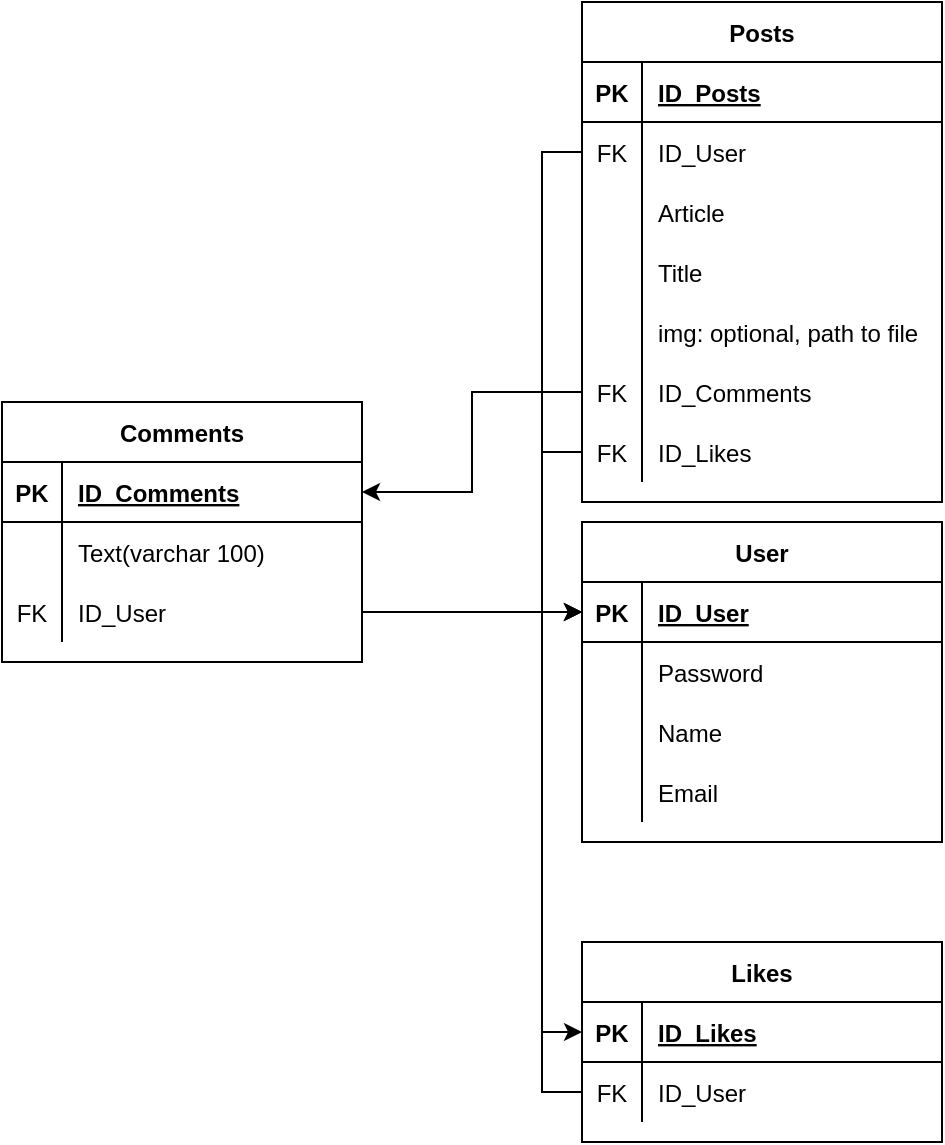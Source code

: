 <mxfile version="20.3.2" type="github">
  <diagram id="tD2LCkTPCrCNQGKACbzZ" name="Страница 1">
    <mxGraphModel dx="1176" dy="1757" grid="1" gridSize="10" guides="1" tooltips="1" connect="1" arrows="1" fold="1" page="1" pageScale="1" pageWidth="827" pageHeight="1169" math="0" shadow="0">
      <root>
        <mxCell id="0" />
        <mxCell id="1" parent="0" />
        <mxCell id="R1p3RvpWtZv-vRMN0PJt-9" value="User" style="shape=table;startSize=30;container=1;collapsible=1;childLayout=tableLayout;fixedRows=1;rowLines=0;fontStyle=1;align=center;resizeLast=1;" parent="1" vertex="1">
          <mxGeometry x="370" y="210" width="180" height="160" as="geometry" />
        </mxCell>
        <mxCell id="R1p3RvpWtZv-vRMN0PJt-10" value="" style="shape=tableRow;horizontal=0;startSize=0;swimlaneHead=0;swimlaneBody=0;fillColor=none;collapsible=0;dropTarget=0;points=[[0,0.5],[1,0.5]];portConstraint=eastwest;top=0;left=0;right=0;bottom=1;" parent="R1p3RvpWtZv-vRMN0PJt-9" vertex="1">
          <mxGeometry y="30" width="180" height="30" as="geometry" />
        </mxCell>
        <mxCell id="R1p3RvpWtZv-vRMN0PJt-11" value="PK" style="shape=partialRectangle;connectable=0;fillColor=none;top=0;left=0;bottom=0;right=0;fontStyle=1;overflow=hidden;" parent="R1p3RvpWtZv-vRMN0PJt-10" vertex="1">
          <mxGeometry width="30" height="30" as="geometry">
            <mxRectangle width="30" height="30" as="alternateBounds" />
          </mxGeometry>
        </mxCell>
        <mxCell id="R1p3RvpWtZv-vRMN0PJt-12" value="ID_User" style="shape=partialRectangle;connectable=0;fillColor=none;top=0;left=0;bottom=0;right=0;align=left;spacingLeft=6;fontStyle=5;overflow=hidden;" parent="R1p3RvpWtZv-vRMN0PJt-10" vertex="1">
          <mxGeometry x="30" width="150" height="30" as="geometry">
            <mxRectangle width="150" height="30" as="alternateBounds" />
          </mxGeometry>
        </mxCell>
        <mxCell id="R1p3RvpWtZv-vRMN0PJt-61" value="" style="shape=tableRow;horizontal=0;startSize=0;swimlaneHead=0;swimlaneBody=0;fillColor=none;collapsible=0;dropTarget=0;points=[[0,0.5],[1,0.5]];portConstraint=eastwest;top=0;left=0;right=0;bottom=0;" parent="R1p3RvpWtZv-vRMN0PJt-9" vertex="1">
          <mxGeometry y="60" width="180" height="30" as="geometry" />
        </mxCell>
        <mxCell id="R1p3RvpWtZv-vRMN0PJt-62" value="" style="shape=partialRectangle;connectable=0;fillColor=none;top=0;left=0;bottom=0;right=0;editable=1;overflow=hidden;" parent="R1p3RvpWtZv-vRMN0PJt-61" vertex="1">
          <mxGeometry width="30" height="30" as="geometry">
            <mxRectangle width="30" height="30" as="alternateBounds" />
          </mxGeometry>
        </mxCell>
        <mxCell id="R1p3RvpWtZv-vRMN0PJt-63" value="Password" style="shape=partialRectangle;connectable=0;fillColor=none;top=0;left=0;bottom=0;right=0;align=left;spacingLeft=6;overflow=hidden;" parent="R1p3RvpWtZv-vRMN0PJt-61" vertex="1">
          <mxGeometry x="30" width="150" height="30" as="geometry">
            <mxRectangle width="150" height="30" as="alternateBounds" />
          </mxGeometry>
        </mxCell>
        <mxCell id="R1p3RvpWtZv-vRMN0PJt-67" value="" style="shape=tableRow;horizontal=0;startSize=0;swimlaneHead=0;swimlaneBody=0;fillColor=none;collapsible=0;dropTarget=0;points=[[0,0.5],[1,0.5]];portConstraint=eastwest;top=0;left=0;right=0;bottom=0;" parent="R1p3RvpWtZv-vRMN0PJt-9" vertex="1">
          <mxGeometry y="90" width="180" height="30" as="geometry" />
        </mxCell>
        <mxCell id="R1p3RvpWtZv-vRMN0PJt-68" value="" style="shape=partialRectangle;connectable=0;fillColor=none;top=0;left=0;bottom=0;right=0;editable=1;overflow=hidden;" parent="R1p3RvpWtZv-vRMN0PJt-67" vertex="1">
          <mxGeometry width="30" height="30" as="geometry">
            <mxRectangle width="30" height="30" as="alternateBounds" />
          </mxGeometry>
        </mxCell>
        <mxCell id="R1p3RvpWtZv-vRMN0PJt-69" value="Name" style="shape=partialRectangle;connectable=0;fillColor=none;top=0;left=0;bottom=0;right=0;align=left;spacingLeft=6;overflow=hidden;" parent="R1p3RvpWtZv-vRMN0PJt-67" vertex="1">
          <mxGeometry x="30" width="150" height="30" as="geometry">
            <mxRectangle width="150" height="30" as="alternateBounds" />
          </mxGeometry>
        </mxCell>
        <mxCell id="R1p3RvpWtZv-vRMN0PJt-73" value="" style="shape=tableRow;horizontal=0;startSize=0;swimlaneHead=0;swimlaneBody=0;fillColor=none;collapsible=0;dropTarget=0;points=[[0,0.5],[1,0.5]];portConstraint=eastwest;top=0;left=0;right=0;bottom=0;" parent="R1p3RvpWtZv-vRMN0PJt-9" vertex="1">
          <mxGeometry y="120" width="180" height="30" as="geometry" />
        </mxCell>
        <mxCell id="R1p3RvpWtZv-vRMN0PJt-74" value="" style="shape=partialRectangle;connectable=0;fillColor=none;top=0;left=0;bottom=0;right=0;editable=1;overflow=hidden;" parent="R1p3RvpWtZv-vRMN0PJt-73" vertex="1">
          <mxGeometry width="30" height="30" as="geometry">
            <mxRectangle width="30" height="30" as="alternateBounds" />
          </mxGeometry>
        </mxCell>
        <mxCell id="R1p3RvpWtZv-vRMN0PJt-75" value="Email" style="shape=partialRectangle;connectable=0;fillColor=none;top=0;left=0;bottom=0;right=0;align=left;spacingLeft=6;overflow=hidden;" parent="R1p3RvpWtZv-vRMN0PJt-73" vertex="1">
          <mxGeometry x="30" width="150" height="30" as="geometry">
            <mxRectangle width="150" height="30" as="alternateBounds" />
          </mxGeometry>
        </mxCell>
        <mxCell id="R1p3RvpWtZv-vRMN0PJt-22" value="Likes" style="shape=table;startSize=30;container=1;collapsible=1;childLayout=tableLayout;fixedRows=1;rowLines=0;fontStyle=1;align=center;resizeLast=1;" parent="1" vertex="1">
          <mxGeometry x="370" y="420" width="180" height="100" as="geometry" />
        </mxCell>
        <mxCell id="R1p3RvpWtZv-vRMN0PJt-23" value="" style="shape=tableRow;horizontal=0;startSize=0;swimlaneHead=0;swimlaneBody=0;fillColor=none;collapsible=0;dropTarget=0;points=[[0,0.5],[1,0.5]];portConstraint=eastwest;top=0;left=0;right=0;bottom=1;" parent="R1p3RvpWtZv-vRMN0PJt-22" vertex="1">
          <mxGeometry y="30" width="180" height="30" as="geometry" />
        </mxCell>
        <mxCell id="R1p3RvpWtZv-vRMN0PJt-24" value="PK" style="shape=partialRectangle;connectable=0;fillColor=none;top=0;left=0;bottom=0;right=0;fontStyle=1;overflow=hidden;" parent="R1p3RvpWtZv-vRMN0PJt-23" vertex="1">
          <mxGeometry width="30" height="30" as="geometry">
            <mxRectangle width="30" height="30" as="alternateBounds" />
          </mxGeometry>
        </mxCell>
        <mxCell id="R1p3RvpWtZv-vRMN0PJt-25" value="ID_Likes" style="shape=partialRectangle;connectable=0;fillColor=none;top=0;left=0;bottom=0;right=0;align=left;spacingLeft=6;fontStyle=5;overflow=hidden;" parent="R1p3RvpWtZv-vRMN0PJt-23" vertex="1">
          <mxGeometry x="30" width="150" height="30" as="geometry">
            <mxRectangle width="150" height="30" as="alternateBounds" />
          </mxGeometry>
        </mxCell>
        <mxCell id="R1p3RvpWtZv-vRMN0PJt-26" value="" style="shape=tableRow;horizontal=0;startSize=0;swimlaneHead=0;swimlaneBody=0;fillColor=none;collapsible=0;dropTarget=0;points=[[0,0.5],[1,0.5]];portConstraint=eastwest;top=0;left=0;right=0;bottom=0;" parent="R1p3RvpWtZv-vRMN0PJt-22" vertex="1">
          <mxGeometry y="60" width="180" height="30" as="geometry" />
        </mxCell>
        <mxCell id="R1p3RvpWtZv-vRMN0PJt-27" value="FK" style="shape=partialRectangle;connectable=0;fillColor=none;top=0;left=0;bottom=0;right=0;editable=1;overflow=hidden;" parent="R1p3RvpWtZv-vRMN0PJt-26" vertex="1">
          <mxGeometry width="30" height="30" as="geometry">
            <mxRectangle width="30" height="30" as="alternateBounds" />
          </mxGeometry>
        </mxCell>
        <mxCell id="R1p3RvpWtZv-vRMN0PJt-28" value="ID_User" style="shape=partialRectangle;connectable=0;fillColor=none;top=0;left=0;bottom=0;right=0;align=left;spacingLeft=6;overflow=hidden;" parent="R1p3RvpWtZv-vRMN0PJt-26" vertex="1">
          <mxGeometry x="30" width="150" height="30" as="geometry">
            <mxRectangle width="150" height="30" as="alternateBounds" />
          </mxGeometry>
        </mxCell>
        <mxCell id="R1p3RvpWtZv-vRMN0PJt-35" value="Comments" style="shape=table;startSize=30;container=1;collapsible=1;childLayout=tableLayout;fixedRows=1;rowLines=0;fontStyle=1;align=center;resizeLast=1;" parent="1" vertex="1">
          <mxGeometry x="80" y="150" width="180" height="130" as="geometry" />
        </mxCell>
        <mxCell id="R1p3RvpWtZv-vRMN0PJt-36" value="" style="shape=tableRow;horizontal=0;startSize=0;swimlaneHead=0;swimlaneBody=0;fillColor=none;collapsible=0;dropTarget=0;points=[[0,0.5],[1,0.5]];portConstraint=eastwest;top=0;left=0;right=0;bottom=1;" parent="R1p3RvpWtZv-vRMN0PJt-35" vertex="1">
          <mxGeometry y="30" width="180" height="30" as="geometry" />
        </mxCell>
        <mxCell id="R1p3RvpWtZv-vRMN0PJt-37" value="PK" style="shape=partialRectangle;connectable=0;fillColor=none;top=0;left=0;bottom=0;right=0;fontStyle=1;overflow=hidden;" parent="R1p3RvpWtZv-vRMN0PJt-36" vertex="1">
          <mxGeometry width="30" height="30" as="geometry">
            <mxRectangle width="30" height="30" as="alternateBounds" />
          </mxGeometry>
        </mxCell>
        <mxCell id="R1p3RvpWtZv-vRMN0PJt-38" value="ID_Comments" style="shape=partialRectangle;connectable=0;fillColor=none;top=0;left=0;bottom=0;right=0;align=left;spacingLeft=6;fontStyle=5;overflow=hidden;" parent="R1p3RvpWtZv-vRMN0PJt-36" vertex="1">
          <mxGeometry x="30" width="150" height="30" as="geometry">
            <mxRectangle width="150" height="30" as="alternateBounds" />
          </mxGeometry>
        </mxCell>
        <mxCell id="R1p3RvpWtZv-vRMN0PJt-42" value="" style="shape=tableRow;horizontal=0;startSize=0;swimlaneHead=0;swimlaneBody=0;fillColor=none;collapsible=0;dropTarget=0;points=[[0,0.5],[1,0.5]];portConstraint=eastwest;top=0;left=0;right=0;bottom=0;" parent="R1p3RvpWtZv-vRMN0PJt-35" vertex="1">
          <mxGeometry y="60" width="180" height="30" as="geometry" />
        </mxCell>
        <mxCell id="R1p3RvpWtZv-vRMN0PJt-43" value="" style="shape=partialRectangle;connectable=0;fillColor=none;top=0;left=0;bottom=0;right=0;editable=1;overflow=hidden;" parent="R1p3RvpWtZv-vRMN0PJt-42" vertex="1">
          <mxGeometry width="30" height="30" as="geometry">
            <mxRectangle width="30" height="30" as="alternateBounds" />
          </mxGeometry>
        </mxCell>
        <mxCell id="R1p3RvpWtZv-vRMN0PJt-44" value="Text(varchar 100)" style="shape=partialRectangle;connectable=0;fillColor=none;top=0;left=0;bottom=0;right=0;align=left;spacingLeft=6;overflow=hidden;" parent="R1p3RvpWtZv-vRMN0PJt-42" vertex="1">
          <mxGeometry x="30" width="150" height="30" as="geometry">
            <mxRectangle width="150" height="30" as="alternateBounds" />
          </mxGeometry>
        </mxCell>
        <mxCell id="R1p3RvpWtZv-vRMN0PJt-45" value="" style="shape=tableRow;horizontal=0;startSize=0;swimlaneHead=0;swimlaneBody=0;fillColor=none;collapsible=0;dropTarget=0;points=[[0,0.5],[1,0.5]];portConstraint=eastwest;top=0;left=0;right=0;bottom=0;strokeColor=default;" parent="R1p3RvpWtZv-vRMN0PJt-35" vertex="1">
          <mxGeometry y="90" width="180" height="30" as="geometry" />
        </mxCell>
        <mxCell id="R1p3RvpWtZv-vRMN0PJt-46" value="FK" style="shape=partialRectangle;connectable=0;fillColor=none;top=0;left=0;bottom=0;right=0;editable=1;overflow=hidden;" parent="R1p3RvpWtZv-vRMN0PJt-45" vertex="1">
          <mxGeometry width="30" height="30" as="geometry">
            <mxRectangle width="30" height="30" as="alternateBounds" />
          </mxGeometry>
        </mxCell>
        <mxCell id="R1p3RvpWtZv-vRMN0PJt-47" value="ID_User" style="shape=partialRectangle;connectable=0;fillColor=none;top=0;left=0;bottom=0;right=0;align=left;spacingLeft=6;overflow=hidden;fontStyle=0" parent="R1p3RvpWtZv-vRMN0PJt-45" vertex="1">
          <mxGeometry x="30" width="150" height="30" as="geometry">
            <mxRectangle width="150" height="30" as="alternateBounds" />
          </mxGeometry>
        </mxCell>
        <mxCell id="R1p3RvpWtZv-vRMN0PJt-48" value="Posts" style="shape=table;startSize=30;container=1;collapsible=1;childLayout=tableLayout;fixedRows=1;rowLines=0;fontStyle=1;align=center;resizeLast=1;" parent="1" vertex="1">
          <mxGeometry x="370" y="-50" width="180" height="250" as="geometry" />
        </mxCell>
        <mxCell id="R1p3RvpWtZv-vRMN0PJt-49" value="" style="shape=tableRow;horizontal=0;startSize=0;swimlaneHead=0;swimlaneBody=0;fillColor=none;collapsible=0;dropTarget=0;points=[[0,0.5],[1,0.5]];portConstraint=eastwest;top=0;left=0;right=0;bottom=1;" parent="R1p3RvpWtZv-vRMN0PJt-48" vertex="1">
          <mxGeometry y="30" width="180" height="30" as="geometry" />
        </mxCell>
        <mxCell id="R1p3RvpWtZv-vRMN0PJt-50" value="PK" style="shape=partialRectangle;connectable=0;fillColor=none;top=0;left=0;bottom=0;right=0;fontStyle=1;overflow=hidden;" parent="R1p3RvpWtZv-vRMN0PJt-49" vertex="1">
          <mxGeometry width="30" height="30" as="geometry">
            <mxRectangle width="30" height="30" as="alternateBounds" />
          </mxGeometry>
        </mxCell>
        <mxCell id="R1p3RvpWtZv-vRMN0PJt-51" value="ID_Posts" style="shape=partialRectangle;connectable=0;fillColor=none;top=0;left=0;bottom=0;right=0;align=left;spacingLeft=6;fontStyle=5;overflow=hidden;" parent="R1p3RvpWtZv-vRMN0PJt-49" vertex="1">
          <mxGeometry x="30" width="150" height="30" as="geometry">
            <mxRectangle width="150" height="30" as="alternateBounds" />
          </mxGeometry>
        </mxCell>
        <mxCell id="R1p3RvpWtZv-vRMN0PJt-52" value="" style="shape=tableRow;horizontal=0;startSize=0;swimlaneHead=0;swimlaneBody=0;fillColor=none;collapsible=0;dropTarget=0;points=[[0,0.5],[1,0.5]];portConstraint=eastwest;top=0;left=0;right=0;bottom=0;" parent="R1p3RvpWtZv-vRMN0PJt-48" vertex="1">
          <mxGeometry y="60" width="180" height="30" as="geometry" />
        </mxCell>
        <mxCell id="R1p3RvpWtZv-vRMN0PJt-53" value="FK" style="shape=partialRectangle;connectable=0;fillColor=none;top=0;left=0;bottom=0;right=0;editable=1;overflow=hidden;" parent="R1p3RvpWtZv-vRMN0PJt-52" vertex="1">
          <mxGeometry width="30" height="30" as="geometry">
            <mxRectangle width="30" height="30" as="alternateBounds" />
          </mxGeometry>
        </mxCell>
        <mxCell id="R1p3RvpWtZv-vRMN0PJt-54" value="ID_User" style="shape=partialRectangle;connectable=0;fillColor=none;top=0;left=0;bottom=0;right=0;align=left;spacingLeft=6;overflow=hidden;" parent="R1p3RvpWtZv-vRMN0PJt-52" vertex="1">
          <mxGeometry x="30" width="150" height="30" as="geometry">
            <mxRectangle width="150" height="30" as="alternateBounds" />
          </mxGeometry>
        </mxCell>
        <mxCell id="R1p3RvpWtZv-vRMN0PJt-55" value="" style="shape=tableRow;horizontal=0;startSize=0;swimlaneHead=0;swimlaneBody=0;fillColor=none;collapsible=0;dropTarget=0;points=[[0,0.5],[1,0.5]];portConstraint=eastwest;top=0;left=0;right=0;bottom=0;" parent="R1p3RvpWtZv-vRMN0PJt-48" vertex="1">
          <mxGeometry y="90" width="180" height="30" as="geometry" />
        </mxCell>
        <mxCell id="R1p3RvpWtZv-vRMN0PJt-56" value="" style="shape=partialRectangle;connectable=0;fillColor=none;top=0;left=0;bottom=0;right=0;editable=1;overflow=hidden;" parent="R1p3RvpWtZv-vRMN0PJt-55" vertex="1">
          <mxGeometry width="30" height="30" as="geometry">
            <mxRectangle width="30" height="30" as="alternateBounds" />
          </mxGeometry>
        </mxCell>
        <mxCell id="R1p3RvpWtZv-vRMN0PJt-57" value="Article" style="shape=partialRectangle;connectable=0;fillColor=none;top=0;left=0;bottom=0;right=0;align=left;spacingLeft=6;overflow=hidden;" parent="R1p3RvpWtZv-vRMN0PJt-55" vertex="1">
          <mxGeometry x="30" width="150" height="30" as="geometry">
            <mxRectangle width="150" height="30" as="alternateBounds" />
          </mxGeometry>
        </mxCell>
        <mxCell id="R1p3RvpWtZv-vRMN0PJt-58" value="" style="shape=tableRow;horizontal=0;startSize=0;swimlaneHead=0;swimlaneBody=0;fillColor=none;collapsible=0;dropTarget=0;points=[[0,0.5],[1,0.5]];portConstraint=eastwest;top=0;left=0;right=0;bottom=0;" parent="R1p3RvpWtZv-vRMN0PJt-48" vertex="1">
          <mxGeometry y="120" width="180" height="30" as="geometry" />
        </mxCell>
        <mxCell id="R1p3RvpWtZv-vRMN0PJt-59" value="" style="shape=partialRectangle;connectable=0;fillColor=none;top=0;left=0;bottom=0;right=0;editable=1;overflow=hidden;" parent="R1p3RvpWtZv-vRMN0PJt-58" vertex="1">
          <mxGeometry width="30" height="30" as="geometry">
            <mxRectangle width="30" height="30" as="alternateBounds" />
          </mxGeometry>
        </mxCell>
        <mxCell id="R1p3RvpWtZv-vRMN0PJt-60" value="Title" style="shape=partialRectangle;connectable=0;fillColor=none;top=0;left=0;bottom=0;right=0;align=left;spacingLeft=6;overflow=hidden;" parent="R1p3RvpWtZv-vRMN0PJt-58" vertex="1">
          <mxGeometry x="30" width="150" height="30" as="geometry">
            <mxRectangle width="150" height="30" as="alternateBounds" />
          </mxGeometry>
        </mxCell>
        <mxCell id="R1p3RvpWtZv-vRMN0PJt-77" value="" style="shape=tableRow;horizontal=0;startSize=0;swimlaneHead=0;swimlaneBody=0;fillColor=none;collapsible=0;dropTarget=0;points=[[0,0.5],[1,0.5]];portConstraint=eastwest;top=0;left=0;right=0;bottom=0;" parent="R1p3RvpWtZv-vRMN0PJt-48" vertex="1">
          <mxGeometry y="150" width="180" height="30" as="geometry" />
        </mxCell>
        <mxCell id="R1p3RvpWtZv-vRMN0PJt-78" value="" style="shape=partialRectangle;connectable=0;fillColor=none;top=0;left=0;bottom=0;right=0;editable=1;overflow=hidden;" parent="R1p3RvpWtZv-vRMN0PJt-77" vertex="1">
          <mxGeometry width="30" height="30" as="geometry">
            <mxRectangle width="30" height="30" as="alternateBounds" />
          </mxGeometry>
        </mxCell>
        <mxCell id="R1p3RvpWtZv-vRMN0PJt-79" value="img: optional, path to file" style="shape=partialRectangle;connectable=0;fillColor=none;top=0;left=0;bottom=0;right=0;align=left;spacingLeft=6;overflow=hidden;" parent="R1p3RvpWtZv-vRMN0PJt-77" vertex="1">
          <mxGeometry x="30" width="150" height="30" as="geometry">
            <mxRectangle width="150" height="30" as="alternateBounds" />
          </mxGeometry>
        </mxCell>
        <mxCell id="d9Uq8lr8q0kx-RYDFA0X-1" value="" style="shape=tableRow;horizontal=0;startSize=0;swimlaneHead=0;swimlaneBody=0;fillColor=none;collapsible=0;dropTarget=0;points=[[0,0.5],[1,0.5]];portConstraint=eastwest;top=0;left=0;right=0;bottom=0;" vertex="1" parent="R1p3RvpWtZv-vRMN0PJt-48">
          <mxGeometry y="180" width="180" height="30" as="geometry" />
        </mxCell>
        <mxCell id="d9Uq8lr8q0kx-RYDFA0X-2" value="FK" style="shape=partialRectangle;connectable=0;fillColor=none;top=0;left=0;bottom=0;right=0;editable=1;overflow=hidden;" vertex="1" parent="d9Uq8lr8q0kx-RYDFA0X-1">
          <mxGeometry width="30" height="30" as="geometry">
            <mxRectangle width="30" height="30" as="alternateBounds" />
          </mxGeometry>
        </mxCell>
        <mxCell id="d9Uq8lr8q0kx-RYDFA0X-3" value="ID_Comments" style="shape=partialRectangle;connectable=0;fillColor=none;top=0;left=0;bottom=0;right=0;align=left;spacingLeft=6;overflow=hidden;" vertex="1" parent="d9Uq8lr8q0kx-RYDFA0X-1">
          <mxGeometry x="30" width="150" height="30" as="geometry">
            <mxRectangle width="150" height="30" as="alternateBounds" />
          </mxGeometry>
        </mxCell>
        <mxCell id="d9Uq8lr8q0kx-RYDFA0X-4" value="" style="shape=tableRow;horizontal=0;startSize=0;swimlaneHead=0;swimlaneBody=0;fillColor=none;collapsible=0;dropTarget=0;points=[[0,0.5],[1,0.5]];portConstraint=eastwest;top=0;left=0;right=0;bottom=0;" vertex="1" parent="R1p3RvpWtZv-vRMN0PJt-48">
          <mxGeometry y="210" width="180" height="30" as="geometry" />
        </mxCell>
        <mxCell id="d9Uq8lr8q0kx-RYDFA0X-5" value="FK" style="shape=partialRectangle;connectable=0;fillColor=none;top=0;left=0;bottom=0;right=0;editable=1;overflow=hidden;" vertex="1" parent="d9Uq8lr8q0kx-RYDFA0X-4">
          <mxGeometry width="30" height="30" as="geometry">
            <mxRectangle width="30" height="30" as="alternateBounds" />
          </mxGeometry>
        </mxCell>
        <mxCell id="d9Uq8lr8q0kx-RYDFA0X-6" value="ID_Likes" style="shape=partialRectangle;connectable=0;fillColor=none;top=0;left=0;bottom=0;right=0;align=left;spacingLeft=6;overflow=hidden;" vertex="1" parent="d9Uq8lr8q0kx-RYDFA0X-4">
          <mxGeometry x="30" width="150" height="30" as="geometry">
            <mxRectangle width="150" height="30" as="alternateBounds" />
          </mxGeometry>
        </mxCell>
        <mxCell id="d9Uq8lr8q0kx-RYDFA0X-7" style="edgeStyle=orthogonalEdgeStyle;rounded=0;orthogonalLoop=1;jettySize=auto;html=1;entryX=0;entryY=0.5;entryDx=0;entryDy=0;" edge="1" parent="1" source="R1p3RvpWtZv-vRMN0PJt-52" target="R1p3RvpWtZv-vRMN0PJt-10">
          <mxGeometry relative="1" as="geometry" />
        </mxCell>
        <mxCell id="d9Uq8lr8q0kx-RYDFA0X-8" style="edgeStyle=orthogonalEdgeStyle;rounded=0;orthogonalLoop=1;jettySize=auto;html=1;" edge="1" parent="1" source="R1p3RvpWtZv-vRMN0PJt-45">
          <mxGeometry relative="1" as="geometry">
            <mxPoint x="370" y="255" as="targetPoint" />
          </mxGeometry>
        </mxCell>
        <mxCell id="d9Uq8lr8q0kx-RYDFA0X-9" style="edgeStyle=orthogonalEdgeStyle;rounded=0;orthogonalLoop=1;jettySize=auto;html=1;entryX=1;entryY=0.5;entryDx=0;entryDy=0;" edge="1" parent="1" source="d9Uq8lr8q0kx-RYDFA0X-1" target="R1p3RvpWtZv-vRMN0PJt-36">
          <mxGeometry relative="1" as="geometry" />
        </mxCell>
        <mxCell id="d9Uq8lr8q0kx-RYDFA0X-10" style="edgeStyle=orthogonalEdgeStyle;rounded=0;orthogonalLoop=1;jettySize=auto;html=1;entryX=0;entryY=0.5;entryDx=0;entryDy=0;" edge="1" parent="1" source="d9Uq8lr8q0kx-RYDFA0X-4" target="R1p3RvpWtZv-vRMN0PJt-23">
          <mxGeometry relative="1" as="geometry" />
        </mxCell>
        <mxCell id="d9Uq8lr8q0kx-RYDFA0X-11" style="edgeStyle=orthogonalEdgeStyle;rounded=0;orthogonalLoop=1;jettySize=auto;html=1;entryX=0;entryY=0.5;entryDx=0;entryDy=0;" edge="1" parent="1" source="R1p3RvpWtZv-vRMN0PJt-26" target="R1p3RvpWtZv-vRMN0PJt-10">
          <mxGeometry relative="1" as="geometry" />
        </mxCell>
      </root>
    </mxGraphModel>
  </diagram>
</mxfile>
